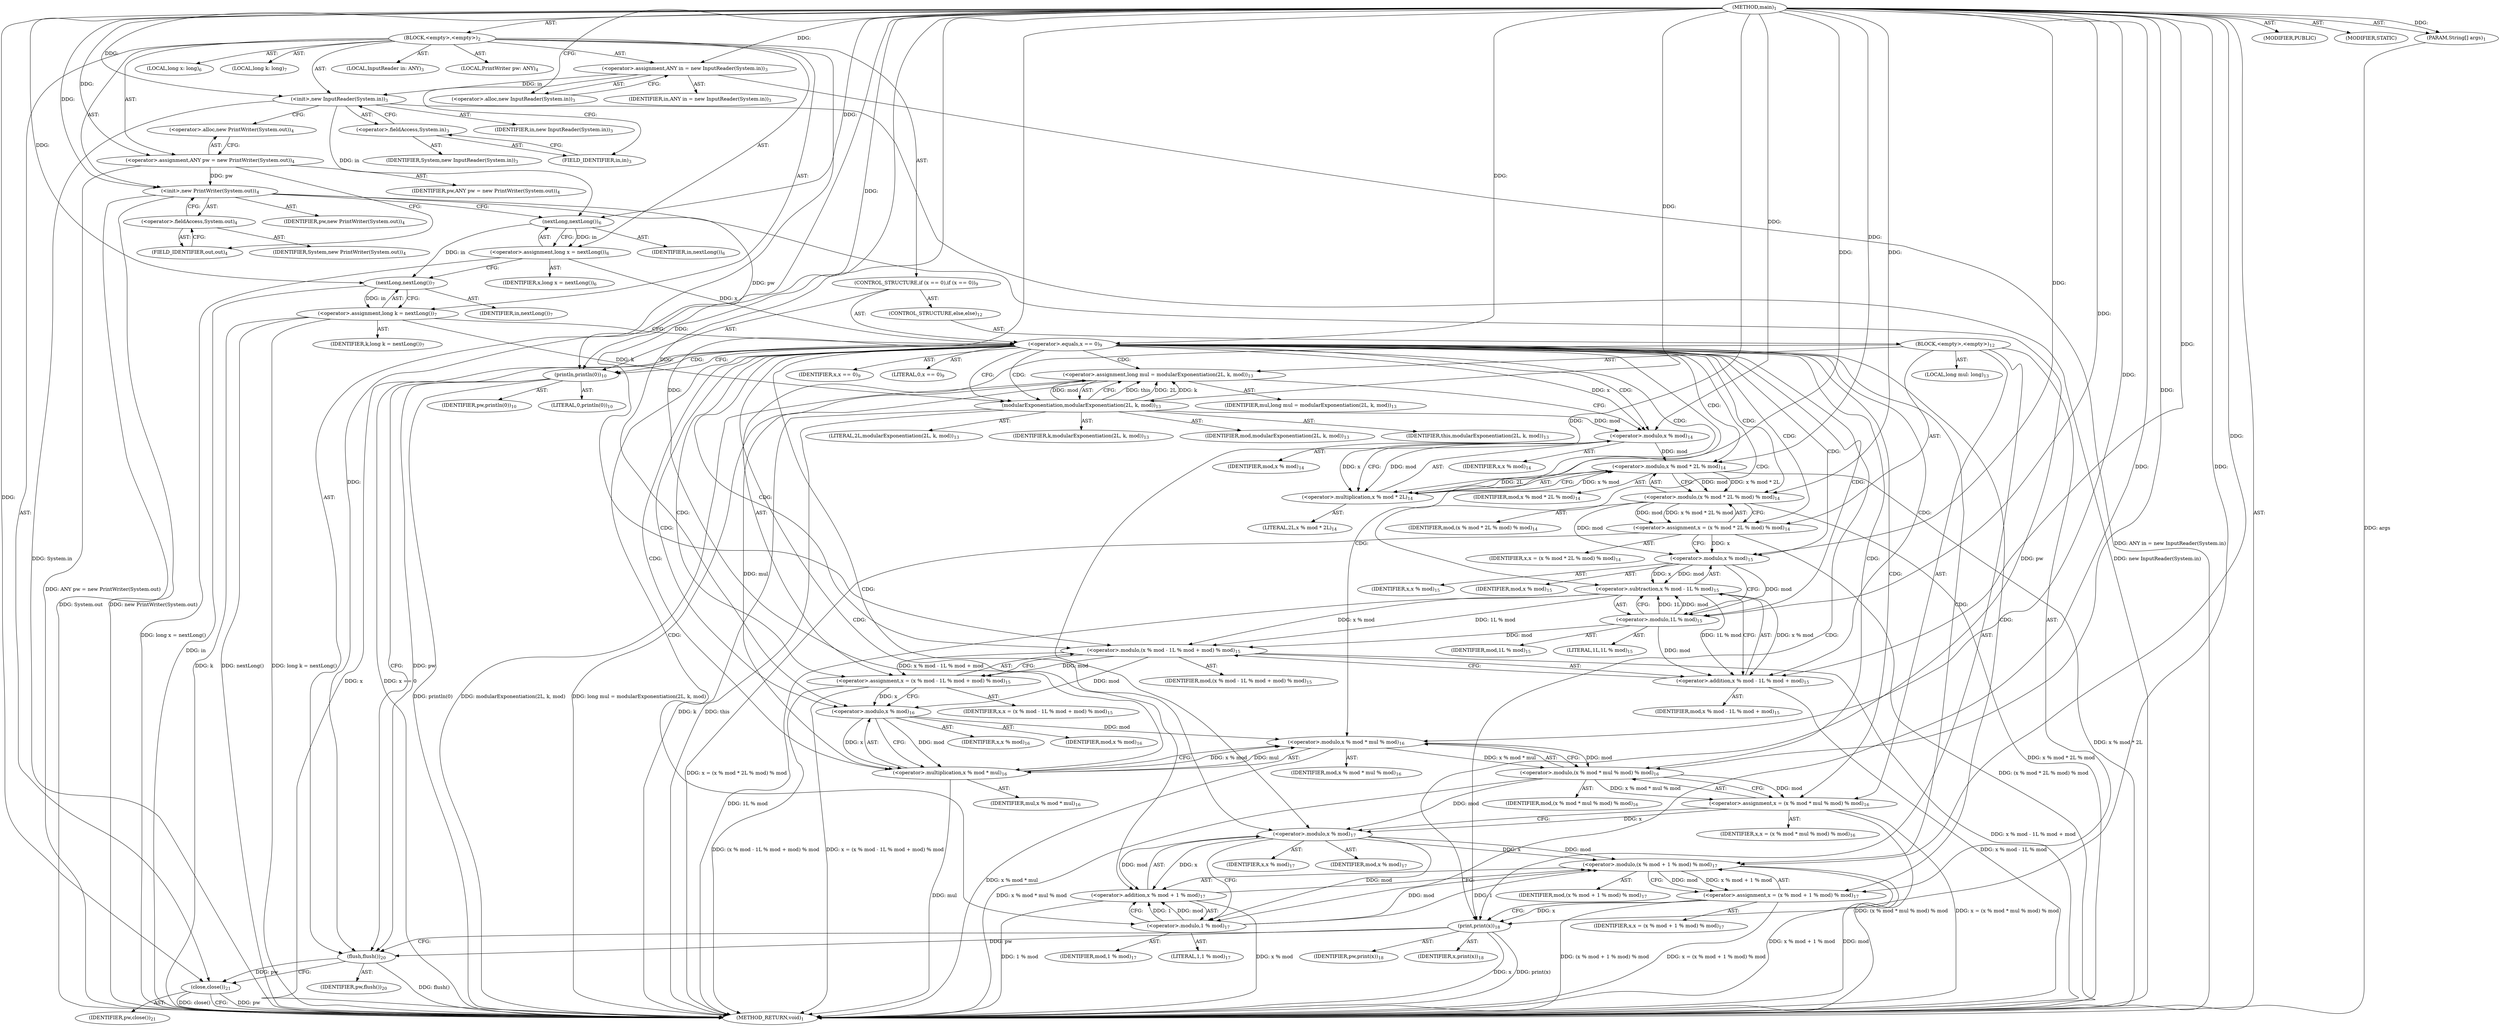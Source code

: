 digraph "main" {  
"21" [label = <(METHOD,main)<SUB>1</SUB>> ]
"22" [label = <(PARAM,String[] args)<SUB>1</SUB>> ]
"23" [label = <(BLOCK,&lt;empty&gt;,&lt;empty&gt;)<SUB>2</SUB>> ]
"4" [label = <(LOCAL,InputReader in: ANY)<SUB>3</SUB>> ]
"24" [label = <(&lt;operator&gt;.assignment,ANY in = new InputReader(System.in))<SUB>3</SUB>> ]
"25" [label = <(IDENTIFIER,in,ANY in = new InputReader(System.in))<SUB>3</SUB>> ]
"26" [label = <(&lt;operator&gt;.alloc,new InputReader(System.in))<SUB>3</SUB>> ]
"27" [label = <(&lt;init&gt;,new InputReader(System.in))<SUB>3</SUB>> ]
"3" [label = <(IDENTIFIER,in,new InputReader(System.in))<SUB>3</SUB>> ]
"28" [label = <(&lt;operator&gt;.fieldAccess,System.in)<SUB>3</SUB>> ]
"29" [label = <(IDENTIFIER,System,new InputReader(System.in))<SUB>3</SUB>> ]
"30" [label = <(FIELD_IDENTIFIER,in,in)<SUB>3</SUB>> ]
"6" [label = <(LOCAL,PrintWriter pw: ANY)<SUB>4</SUB>> ]
"31" [label = <(&lt;operator&gt;.assignment,ANY pw = new PrintWriter(System.out))<SUB>4</SUB>> ]
"32" [label = <(IDENTIFIER,pw,ANY pw = new PrintWriter(System.out))<SUB>4</SUB>> ]
"33" [label = <(&lt;operator&gt;.alloc,new PrintWriter(System.out))<SUB>4</SUB>> ]
"34" [label = <(&lt;init&gt;,new PrintWriter(System.out))<SUB>4</SUB>> ]
"5" [label = <(IDENTIFIER,pw,new PrintWriter(System.out))<SUB>4</SUB>> ]
"35" [label = <(&lt;operator&gt;.fieldAccess,System.out)<SUB>4</SUB>> ]
"36" [label = <(IDENTIFIER,System,new PrintWriter(System.out))<SUB>4</SUB>> ]
"37" [label = <(FIELD_IDENTIFIER,out,out)<SUB>4</SUB>> ]
"38" [label = <(LOCAL,long x: long)<SUB>6</SUB>> ]
"39" [label = <(&lt;operator&gt;.assignment,long x = nextLong())<SUB>6</SUB>> ]
"40" [label = <(IDENTIFIER,x,long x = nextLong())<SUB>6</SUB>> ]
"41" [label = <(nextLong,nextLong())<SUB>6</SUB>> ]
"42" [label = <(IDENTIFIER,in,nextLong())<SUB>6</SUB>> ]
"43" [label = <(LOCAL,long k: long)<SUB>7</SUB>> ]
"44" [label = <(&lt;operator&gt;.assignment,long k = nextLong())<SUB>7</SUB>> ]
"45" [label = <(IDENTIFIER,k,long k = nextLong())<SUB>7</SUB>> ]
"46" [label = <(nextLong,nextLong())<SUB>7</SUB>> ]
"47" [label = <(IDENTIFIER,in,nextLong())<SUB>7</SUB>> ]
"48" [label = <(CONTROL_STRUCTURE,if (x == 0),if (x == 0))<SUB>9</SUB>> ]
"49" [label = <(&lt;operator&gt;.equals,x == 0)<SUB>9</SUB>> ]
"50" [label = <(IDENTIFIER,x,x == 0)<SUB>9</SUB>> ]
"51" [label = <(LITERAL,0,x == 0)<SUB>9</SUB>> ]
"52" [label = <(println,println(0))<SUB>10</SUB>> ]
"53" [label = <(IDENTIFIER,pw,println(0))<SUB>10</SUB>> ]
"54" [label = <(LITERAL,0,println(0))<SUB>10</SUB>> ]
"55" [label = <(CONTROL_STRUCTURE,else,else)<SUB>12</SUB>> ]
"56" [label = <(BLOCK,&lt;empty&gt;,&lt;empty&gt;)<SUB>12</SUB>> ]
"57" [label = <(LOCAL,long mul: long)<SUB>13</SUB>> ]
"58" [label = <(&lt;operator&gt;.assignment,long mul = modularExponentiation(2L, k, mod))<SUB>13</SUB>> ]
"59" [label = <(IDENTIFIER,mul,long mul = modularExponentiation(2L, k, mod))<SUB>13</SUB>> ]
"60" [label = <(modularExponentiation,modularExponentiation(2L, k, mod))<SUB>13</SUB>> ]
"61" [label = <(IDENTIFIER,this,modularExponentiation(2L, k, mod))<SUB>13</SUB>> ]
"62" [label = <(LITERAL,2L,modularExponentiation(2L, k, mod))<SUB>13</SUB>> ]
"63" [label = <(IDENTIFIER,k,modularExponentiation(2L, k, mod))<SUB>13</SUB>> ]
"64" [label = <(IDENTIFIER,mod,modularExponentiation(2L, k, mod))<SUB>13</SUB>> ]
"65" [label = <(&lt;operator&gt;.assignment,x = (x % mod * 2L % mod) % mod)<SUB>14</SUB>> ]
"66" [label = <(IDENTIFIER,x,x = (x % mod * 2L % mod) % mod)<SUB>14</SUB>> ]
"67" [label = <(&lt;operator&gt;.modulo,(x % mod * 2L % mod) % mod)<SUB>14</SUB>> ]
"68" [label = <(&lt;operator&gt;.modulo,x % mod * 2L % mod)<SUB>14</SUB>> ]
"69" [label = <(&lt;operator&gt;.multiplication,x % mod * 2L)<SUB>14</SUB>> ]
"70" [label = <(&lt;operator&gt;.modulo,x % mod)<SUB>14</SUB>> ]
"71" [label = <(IDENTIFIER,x,x % mod)<SUB>14</SUB>> ]
"72" [label = <(IDENTIFIER,mod,x % mod)<SUB>14</SUB>> ]
"73" [label = <(LITERAL,2L,x % mod * 2L)<SUB>14</SUB>> ]
"74" [label = <(IDENTIFIER,mod,x % mod * 2L % mod)<SUB>14</SUB>> ]
"75" [label = <(IDENTIFIER,mod,(x % mod * 2L % mod) % mod)<SUB>14</SUB>> ]
"76" [label = <(&lt;operator&gt;.assignment,x = (x % mod - 1L % mod + mod) % mod)<SUB>15</SUB>> ]
"77" [label = <(IDENTIFIER,x,x = (x % mod - 1L % mod + mod) % mod)<SUB>15</SUB>> ]
"78" [label = <(&lt;operator&gt;.modulo,(x % mod - 1L % mod + mod) % mod)<SUB>15</SUB>> ]
"79" [label = <(&lt;operator&gt;.addition,x % mod - 1L % mod + mod)<SUB>15</SUB>> ]
"80" [label = <(&lt;operator&gt;.subtraction,x % mod - 1L % mod)<SUB>15</SUB>> ]
"81" [label = <(&lt;operator&gt;.modulo,x % mod)<SUB>15</SUB>> ]
"82" [label = <(IDENTIFIER,x,x % mod)<SUB>15</SUB>> ]
"83" [label = <(IDENTIFIER,mod,x % mod)<SUB>15</SUB>> ]
"84" [label = <(&lt;operator&gt;.modulo,1L % mod)<SUB>15</SUB>> ]
"85" [label = <(LITERAL,1L,1L % mod)<SUB>15</SUB>> ]
"86" [label = <(IDENTIFIER,mod,1L % mod)<SUB>15</SUB>> ]
"87" [label = <(IDENTIFIER,mod,x % mod - 1L % mod + mod)<SUB>15</SUB>> ]
"88" [label = <(IDENTIFIER,mod,(x % mod - 1L % mod + mod) % mod)<SUB>15</SUB>> ]
"89" [label = <(&lt;operator&gt;.assignment,x = (x % mod * mul % mod) % mod)<SUB>16</SUB>> ]
"90" [label = <(IDENTIFIER,x,x = (x % mod * mul % mod) % mod)<SUB>16</SUB>> ]
"91" [label = <(&lt;operator&gt;.modulo,(x % mod * mul % mod) % mod)<SUB>16</SUB>> ]
"92" [label = <(&lt;operator&gt;.modulo,x % mod * mul % mod)<SUB>16</SUB>> ]
"93" [label = <(&lt;operator&gt;.multiplication,x % mod * mul)<SUB>16</SUB>> ]
"94" [label = <(&lt;operator&gt;.modulo,x % mod)<SUB>16</SUB>> ]
"95" [label = <(IDENTIFIER,x,x % mod)<SUB>16</SUB>> ]
"96" [label = <(IDENTIFIER,mod,x % mod)<SUB>16</SUB>> ]
"97" [label = <(IDENTIFIER,mul,x % mod * mul)<SUB>16</SUB>> ]
"98" [label = <(IDENTIFIER,mod,x % mod * mul % mod)<SUB>16</SUB>> ]
"99" [label = <(IDENTIFIER,mod,(x % mod * mul % mod) % mod)<SUB>16</SUB>> ]
"100" [label = <(&lt;operator&gt;.assignment,x = (x % mod + 1 % mod) % mod)<SUB>17</SUB>> ]
"101" [label = <(IDENTIFIER,x,x = (x % mod + 1 % mod) % mod)<SUB>17</SUB>> ]
"102" [label = <(&lt;operator&gt;.modulo,(x % mod + 1 % mod) % mod)<SUB>17</SUB>> ]
"103" [label = <(&lt;operator&gt;.addition,x % mod + 1 % mod)<SUB>17</SUB>> ]
"104" [label = <(&lt;operator&gt;.modulo,x % mod)<SUB>17</SUB>> ]
"105" [label = <(IDENTIFIER,x,x % mod)<SUB>17</SUB>> ]
"106" [label = <(IDENTIFIER,mod,x % mod)<SUB>17</SUB>> ]
"107" [label = <(&lt;operator&gt;.modulo,1 % mod)<SUB>17</SUB>> ]
"108" [label = <(LITERAL,1,1 % mod)<SUB>17</SUB>> ]
"109" [label = <(IDENTIFIER,mod,1 % mod)<SUB>17</SUB>> ]
"110" [label = <(IDENTIFIER,mod,(x % mod + 1 % mod) % mod)<SUB>17</SUB>> ]
"111" [label = <(print,print(x))<SUB>18</SUB>> ]
"112" [label = <(IDENTIFIER,pw,print(x))<SUB>18</SUB>> ]
"113" [label = <(IDENTIFIER,x,print(x))<SUB>18</SUB>> ]
"114" [label = <(flush,flush())<SUB>20</SUB>> ]
"115" [label = <(IDENTIFIER,pw,flush())<SUB>20</SUB>> ]
"116" [label = <(close,close())<SUB>21</SUB>> ]
"117" [label = <(IDENTIFIER,pw,close())<SUB>21</SUB>> ]
"118" [label = <(MODIFIER,PUBLIC)> ]
"119" [label = <(MODIFIER,STATIC)> ]
"120" [label = <(METHOD_RETURN,void)<SUB>1</SUB>> ]
  "21" -> "22"  [ label = "AST: "] 
  "21" -> "23"  [ label = "AST: "] 
  "21" -> "118"  [ label = "AST: "] 
  "21" -> "119"  [ label = "AST: "] 
  "21" -> "120"  [ label = "AST: "] 
  "23" -> "4"  [ label = "AST: "] 
  "23" -> "24"  [ label = "AST: "] 
  "23" -> "27"  [ label = "AST: "] 
  "23" -> "6"  [ label = "AST: "] 
  "23" -> "31"  [ label = "AST: "] 
  "23" -> "34"  [ label = "AST: "] 
  "23" -> "38"  [ label = "AST: "] 
  "23" -> "39"  [ label = "AST: "] 
  "23" -> "43"  [ label = "AST: "] 
  "23" -> "44"  [ label = "AST: "] 
  "23" -> "48"  [ label = "AST: "] 
  "23" -> "114"  [ label = "AST: "] 
  "23" -> "116"  [ label = "AST: "] 
  "24" -> "25"  [ label = "AST: "] 
  "24" -> "26"  [ label = "AST: "] 
  "27" -> "3"  [ label = "AST: "] 
  "27" -> "28"  [ label = "AST: "] 
  "28" -> "29"  [ label = "AST: "] 
  "28" -> "30"  [ label = "AST: "] 
  "31" -> "32"  [ label = "AST: "] 
  "31" -> "33"  [ label = "AST: "] 
  "34" -> "5"  [ label = "AST: "] 
  "34" -> "35"  [ label = "AST: "] 
  "35" -> "36"  [ label = "AST: "] 
  "35" -> "37"  [ label = "AST: "] 
  "39" -> "40"  [ label = "AST: "] 
  "39" -> "41"  [ label = "AST: "] 
  "41" -> "42"  [ label = "AST: "] 
  "44" -> "45"  [ label = "AST: "] 
  "44" -> "46"  [ label = "AST: "] 
  "46" -> "47"  [ label = "AST: "] 
  "48" -> "49"  [ label = "AST: "] 
  "48" -> "52"  [ label = "AST: "] 
  "48" -> "55"  [ label = "AST: "] 
  "49" -> "50"  [ label = "AST: "] 
  "49" -> "51"  [ label = "AST: "] 
  "52" -> "53"  [ label = "AST: "] 
  "52" -> "54"  [ label = "AST: "] 
  "55" -> "56"  [ label = "AST: "] 
  "56" -> "57"  [ label = "AST: "] 
  "56" -> "58"  [ label = "AST: "] 
  "56" -> "65"  [ label = "AST: "] 
  "56" -> "76"  [ label = "AST: "] 
  "56" -> "89"  [ label = "AST: "] 
  "56" -> "100"  [ label = "AST: "] 
  "56" -> "111"  [ label = "AST: "] 
  "58" -> "59"  [ label = "AST: "] 
  "58" -> "60"  [ label = "AST: "] 
  "60" -> "61"  [ label = "AST: "] 
  "60" -> "62"  [ label = "AST: "] 
  "60" -> "63"  [ label = "AST: "] 
  "60" -> "64"  [ label = "AST: "] 
  "65" -> "66"  [ label = "AST: "] 
  "65" -> "67"  [ label = "AST: "] 
  "67" -> "68"  [ label = "AST: "] 
  "67" -> "75"  [ label = "AST: "] 
  "68" -> "69"  [ label = "AST: "] 
  "68" -> "74"  [ label = "AST: "] 
  "69" -> "70"  [ label = "AST: "] 
  "69" -> "73"  [ label = "AST: "] 
  "70" -> "71"  [ label = "AST: "] 
  "70" -> "72"  [ label = "AST: "] 
  "76" -> "77"  [ label = "AST: "] 
  "76" -> "78"  [ label = "AST: "] 
  "78" -> "79"  [ label = "AST: "] 
  "78" -> "88"  [ label = "AST: "] 
  "79" -> "80"  [ label = "AST: "] 
  "79" -> "87"  [ label = "AST: "] 
  "80" -> "81"  [ label = "AST: "] 
  "80" -> "84"  [ label = "AST: "] 
  "81" -> "82"  [ label = "AST: "] 
  "81" -> "83"  [ label = "AST: "] 
  "84" -> "85"  [ label = "AST: "] 
  "84" -> "86"  [ label = "AST: "] 
  "89" -> "90"  [ label = "AST: "] 
  "89" -> "91"  [ label = "AST: "] 
  "91" -> "92"  [ label = "AST: "] 
  "91" -> "99"  [ label = "AST: "] 
  "92" -> "93"  [ label = "AST: "] 
  "92" -> "98"  [ label = "AST: "] 
  "93" -> "94"  [ label = "AST: "] 
  "93" -> "97"  [ label = "AST: "] 
  "94" -> "95"  [ label = "AST: "] 
  "94" -> "96"  [ label = "AST: "] 
  "100" -> "101"  [ label = "AST: "] 
  "100" -> "102"  [ label = "AST: "] 
  "102" -> "103"  [ label = "AST: "] 
  "102" -> "110"  [ label = "AST: "] 
  "103" -> "104"  [ label = "AST: "] 
  "103" -> "107"  [ label = "AST: "] 
  "104" -> "105"  [ label = "AST: "] 
  "104" -> "106"  [ label = "AST: "] 
  "107" -> "108"  [ label = "AST: "] 
  "107" -> "109"  [ label = "AST: "] 
  "111" -> "112"  [ label = "AST: "] 
  "111" -> "113"  [ label = "AST: "] 
  "114" -> "115"  [ label = "AST: "] 
  "116" -> "117"  [ label = "AST: "] 
  "24" -> "30"  [ label = "CFG: "] 
  "27" -> "33"  [ label = "CFG: "] 
  "31" -> "37"  [ label = "CFG: "] 
  "34" -> "41"  [ label = "CFG: "] 
  "39" -> "46"  [ label = "CFG: "] 
  "44" -> "49"  [ label = "CFG: "] 
  "114" -> "116"  [ label = "CFG: "] 
  "116" -> "120"  [ label = "CFG: "] 
  "26" -> "24"  [ label = "CFG: "] 
  "28" -> "27"  [ label = "CFG: "] 
  "33" -> "31"  [ label = "CFG: "] 
  "35" -> "34"  [ label = "CFG: "] 
  "41" -> "39"  [ label = "CFG: "] 
  "46" -> "44"  [ label = "CFG: "] 
  "49" -> "52"  [ label = "CFG: "] 
  "49" -> "60"  [ label = "CFG: "] 
  "52" -> "114"  [ label = "CFG: "] 
  "30" -> "28"  [ label = "CFG: "] 
  "37" -> "35"  [ label = "CFG: "] 
  "58" -> "70"  [ label = "CFG: "] 
  "65" -> "81"  [ label = "CFG: "] 
  "76" -> "94"  [ label = "CFG: "] 
  "89" -> "104"  [ label = "CFG: "] 
  "100" -> "111"  [ label = "CFG: "] 
  "111" -> "114"  [ label = "CFG: "] 
  "60" -> "58"  [ label = "CFG: "] 
  "67" -> "65"  [ label = "CFG: "] 
  "78" -> "76"  [ label = "CFG: "] 
  "91" -> "89"  [ label = "CFG: "] 
  "102" -> "100"  [ label = "CFG: "] 
  "68" -> "67"  [ label = "CFG: "] 
  "79" -> "78"  [ label = "CFG: "] 
  "92" -> "91"  [ label = "CFG: "] 
  "103" -> "102"  [ label = "CFG: "] 
  "69" -> "68"  [ label = "CFG: "] 
  "80" -> "79"  [ label = "CFG: "] 
  "93" -> "92"  [ label = "CFG: "] 
  "104" -> "107"  [ label = "CFG: "] 
  "107" -> "103"  [ label = "CFG: "] 
  "70" -> "69"  [ label = "CFG: "] 
  "81" -> "84"  [ label = "CFG: "] 
  "84" -> "80"  [ label = "CFG: "] 
  "94" -> "93"  [ label = "CFG: "] 
  "21" -> "26"  [ label = "CFG: "] 
  "22" -> "120"  [ label = "DDG: args"] 
  "24" -> "120"  [ label = "DDG: ANY in = new InputReader(System.in)"] 
  "27" -> "120"  [ label = "DDG: System.in"] 
  "27" -> "120"  [ label = "DDG: new InputReader(System.in)"] 
  "31" -> "120"  [ label = "DDG: ANY pw = new PrintWriter(System.out)"] 
  "34" -> "120"  [ label = "DDG: System.out"] 
  "34" -> "120"  [ label = "DDG: new PrintWriter(System.out)"] 
  "39" -> "120"  [ label = "DDG: long x = nextLong()"] 
  "44" -> "120"  [ label = "DDG: k"] 
  "46" -> "120"  [ label = "DDG: in"] 
  "44" -> "120"  [ label = "DDG: nextLong()"] 
  "44" -> "120"  [ label = "DDG: long k = nextLong()"] 
  "49" -> "120"  [ label = "DDG: x"] 
  "49" -> "120"  [ label = "DDG: x == 0"] 
  "60" -> "120"  [ label = "DDG: k"] 
  "58" -> "120"  [ label = "DDG: modularExponentiation(2L, k, mod)"] 
  "58" -> "120"  [ label = "DDG: long mul = modularExponentiation(2L, k, mod)"] 
  "68" -> "120"  [ label = "DDG: x % mod * 2L"] 
  "67" -> "120"  [ label = "DDG: x % mod * 2L % mod"] 
  "65" -> "120"  [ label = "DDG: (x % mod * 2L % mod) % mod"] 
  "65" -> "120"  [ label = "DDG: x = (x % mod * 2L % mod) % mod"] 
  "80" -> "120"  [ label = "DDG: 1L % mod"] 
  "79" -> "120"  [ label = "DDG: x % mod - 1L % mod"] 
  "78" -> "120"  [ label = "DDG: x % mod - 1L % mod + mod"] 
  "76" -> "120"  [ label = "DDG: (x % mod - 1L % mod + mod) % mod"] 
  "76" -> "120"  [ label = "DDG: x = (x % mod - 1L % mod + mod) % mod"] 
  "93" -> "120"  [ label = "DDG: mul"] 
  "92" -> "120"  [ label = "DDG: x % mod * mul"] 
  "91" -> "120"  [ label = "DDG: x % mod * mul % mod"] 
  "89" -> "120"  [ label = "DDG: (x % mod * mul % mod) % mod"] 
  "89" -> "120"  [ label = "DDG: x = (x % mod * mul % mod) % mod"] 
  "103" -> "120"  [ label = "DDG: x % mod"] 
  "103" -> "120"  [ label = "DDG: 1 % mod"] 
  "102" -> "120"  [ label = "DDG: x % mod + 1 % mod"] 
  "102" -> "120"  [ label = "DDG: mod"] 
  "100" -> "120"  [ label = "DDG: (x % mod + 1 % mod) % mod"] 
  "100" -> "120"  [ label = "DDG: x = (x % mod + 1 % mod) % mod"] 
  "111" -> "120"  [ label = "DDG: x"] 
  "111" -> "120"  [ label = "DDG: print(x)"] 
  "52" -> "120"  [ label = "DDG: println(0)"] 
  "114" -> "120"  [ label = "DDG: flush()"] 
  "116" -> "120"  [ label = "DDG: pw"] 
  "116" -> "120"  [ label = "DDG: close()"] 
  "60" -> "120"  [ label = "DDG: this"] 
  "21" -> "22"  [ label = "DDG: "] 
  "21" -> "24"  [ label = "DDG: "] 
  "21" -> "31"  [ label = "DDG: "] 
  "41" -> "39"  [ label = "DDG: in"] 
  "46" -> "44"  [ label = "DDG: in"] 
  "24" -> "27"  [ label = "DDG: in"] 
  "21" -> "27"  [ label = "DDG: "] 
  "31" -> "34"  [ label = "DDG: pw"] 
  "21" -> "34"  [ label = "DDG: "] 
  "111" -> "114"  [ label = "DDG: pw"] 
  "52" -> "114"  [ label = "DDG: pw"] 
  "21" -> "114"  [ label = "DDG: "] 
  "114" -> "116"  [ label = "DDG: pw"] 
  "21" -> "116"  [ label = "DDG: "] 
  "27" -> "41"  [ label = "DDG: in"] 
  "21" -> "41"  [ label = "DDG: "] 
  "41" -> "46"  [ label = "DDG: in"] 
  "21" -> "46"  [ label = "DDG: "] 
  "39" -> "49"  [ label = "DDG: x"] 
  "21" -> "49"  [ label = "DDG: "] 
  "34" -> "52"  [ label = "DDG: pw"] 
  "21" -> "52"  [ label = "DDG: "] 
  "60" -> "58"  [ label = "DDG: this"] 
  "60" -> "58"  [ label = "DDG: 2L"] 
  "60" -> "58"  [ label = "DDG: k"] 
  "60" -> "58"  [ label = "DDG: mod"] 
  "67" -> "65"  [ label = "DDG: x % mod * 2L % mod"] 
  "67" -> "65"  [ label = "DDG: mod"] 
  "78" -> "76"  [ label = "DDG: x % mod - 1L % mod + mod"] 
  "78" -> "76"  [ label = "DDG: mod"] 
  "91" -> "89"  [ label = "DDG: x % mod * mul % mod"] 
  "91" -> "89"  [ label = "DDG: mod"] 
  "102" -> "100"  [ label = "DDG: x % mod + 1 % mod"] 
  "102" -> "100"  [ label = "DDG: mod"] 
  "34" -> "111"  [ label = "DDG: pw"] 
  "21" -> "111"  [ label = "DDG: "] 
  "100" -> "111"  [ label = "DDG: x"] 
  "21" -> "60"  [ label = "DDG: "] 
  "44" -> "60"  [ label = "DDG: k"] 
  "68" -> "67"  [ label = "DDG: x % mod * 2L"] 
  "68" -> "67"  [ label = "DDG: mod"] 
  "21" -> "67"  [ label = "DDG: "] 
  "80" -> "78"  [ label = "DDG: x % mod"] 
  "80" -> "78"  [ label = "DDG: 1L % mod"] 
  "84" -> "78"  [ label = "DDG: mod"] 
  "21" -> "78"  [ label = "DDG: "] 
  "92" -> "91"  [ label = "DDG: x % mod * mul"] 
  "92" -> "91"  [ label = "DDG: mod"] 
  "21" -> "91"  [ label = "DDG: "] 
  "104" -> "102"  [ label = "DDG: x"] 
  "104" -> "102"  [ label = "DDG: mod"] 
  "107" -> "102"  [ label = "DDG: 1"] 
  "107" -> "102"  [ label = "DDG: mod"] 
  "21" -> "102"  [ label = "DDG: "] 
  "69" -> "68"  [ label = "DDG: x % mod"] 
  "69" -> "68"  [ label = "DDG: 2L"] 
  "70" -> "68"  [ label = "DDG: mod"] 
  "21" -> "68"  [ label = "DDG: "] 
  "80" -> "79"  [ label = "DDG: x % mod"] 
  "80" -> "79"  [ label = "DDG: 1L % mod"] 
  "84" -> "79"  [ label = "DDG: mod"] 
  "21" -> "79"  [ label = "DDG: "] 
  "93" -> "92"  [ label = "DDG: x % mod"] 
  "93" -> "92"  [ label = "DDG: mul"] 
  "94" -> "92"  [ label = "DDG: mod"] 
  "21" -> "92"  [ label = "DDG: "] 
  "104" -> "103"  [ label = "DDG: x"] 
  "104" -> "103"  [ label = "DDG: mod"] 
  "107" -> "103"  [ label = "DDG: 1"] 
  "107" -> "103"  [ label = "DDG: mod"] 
  "70" -> "69"  [ label = "DDG: x"] 
  "70" -> "69"  [ label = "DDG: mod"] 
  "21" -> "69"  [ label = "DDG: "] 
  "81" -> "80"  [ label = "DDG: x"] 
  "81" -> "80"  [ label = "DDG: mod"] 
  "84" -> "80"  [ label = "DDG: 1L"] 
  "84" -> "80"  [ label = "DDG: mod"] 
  "94" -> "93"  [ label = "DDG: x"] 
  "94" -> "93"  [ label = "DDG: mod"] 
  "58" -> "93"  [ label = "DDG: mul"] 
  "21" -> "93"  [ label = "DDG: "] 
  "89" -> "104"  [ label = "DDG: x"] 
  "21" -> "104"  [ label = "DDG: "] 
  "91" -> "104"  [ label = "DDG: mod"] 
  "21" -> "107"  [ label = "DDG: "] 
  "104" -> "107"  [ label = "DDG: mod"] 
  "49" -> "70"  [ label = "DDG: x"] 
  "21" -> "70"  [ label = "DDG: "] 
  "60" -> "70"  [ label = "DDG: mod"] 
  "65" -> "81"  [ label = "DDG: x"] 
  "21" -> "81"  [ label = "DDG: "] 
  "67" -> "81"  [ label = "DDG: mod"] 
  "21" -> "84"  [ label = "DDG: "] 
  "81" -> "84"  [ label = "DDG: mod"] 
  "76" -> "94"  [ label = "DDG: x"] 
  "21" -> "94"  [ label = "DDG: "] 
  "78" -> "94"  [ label = "DDG: mod"] 
  "49" -> "107"  [ label = "CDG: "] 
  "49" -> "94"  [ label = "CDG: "] 
  "49" -> "68"  [ label = "CDG: "] 
  "49" -> "60"  [ label = "CDG: "] 
  "49" -> "89"  [ label = "CDG: "] 
  "49" -> "52"  [ label = "CDG: "] 
  "49" -> "81"  [ label = "CDG: "] 
  "49" -> "84"  [ label = "CDG: "] 
  "49" -> "102"  [ label = "CDG: "] 
  "49" -> "103"  [ label = "CDG: "] 
  "49" -> "69"  [ label = "CDG: "] 
  "49" -> "67"  [ label = "CDG: "] 
  "49" -> "104"  [ label = "CDG: "] 
  "49" -> "92"  [ label = "CDG: "] 
  "49" -> "76"  [ label = "CDG: "] 
  "49" -> "65"  [ label = "CDG: "] 
  "49" -> "91"  [ label = "CDG: "] 
  "49" -> "93"  [ label = "CDG: "] 
  "49" -> "79"  [ label = "CDG: "] 
  "49" -> "80"  [ label = "CDG: "] 
  "49" -> "58"  [ label = "CDG: "] 
  "49" -> "100"  [ label = "CDG: "] 
  "49" -> "70"  [ label = "CDG: "] 
  "49" -> "78"  [ label = "CDG: "] 
  "49" -> "111"  [ label = "CDG: "] 
}

